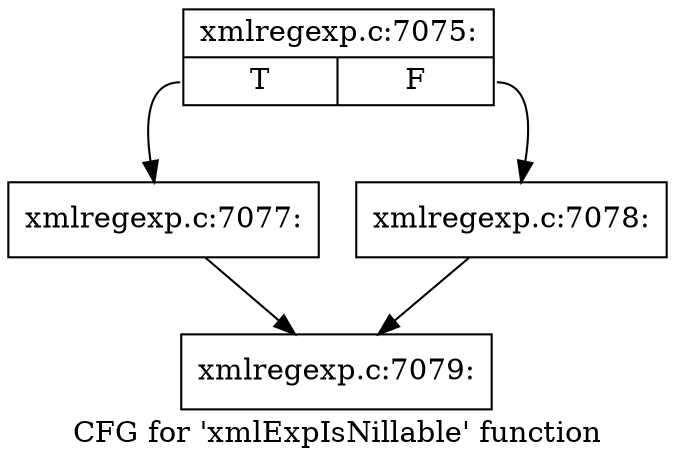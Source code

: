 digraph "CFG for 'xmlExpIsNillable' function" {
	label="CFG for 'xmlExpIsNillable' function";

	Node0x41a20d0 [shape=record,label="{xmlregexp.c:7075:|{<s0>T|<s1>F}}"];
	Node0x41a20d0:s0 -> Node0x41a2160;
	Node0x41a20d0:s1 -> Node0x41a21b0;
	Node0x41a2160 [shape=record,label="{xmlregexp.c:7077:}"];
	Node0x41a2160 -> Node0x40f5960;
	Node0x41a21b0 [shape=record,label="{xmlregexp.c:7078:}"];
	Node0x41a21b0 -> Node0x40f5960;
	Node0x40f5960 [shape=record,label="{xmlregexp.c:7079:}"];
}
